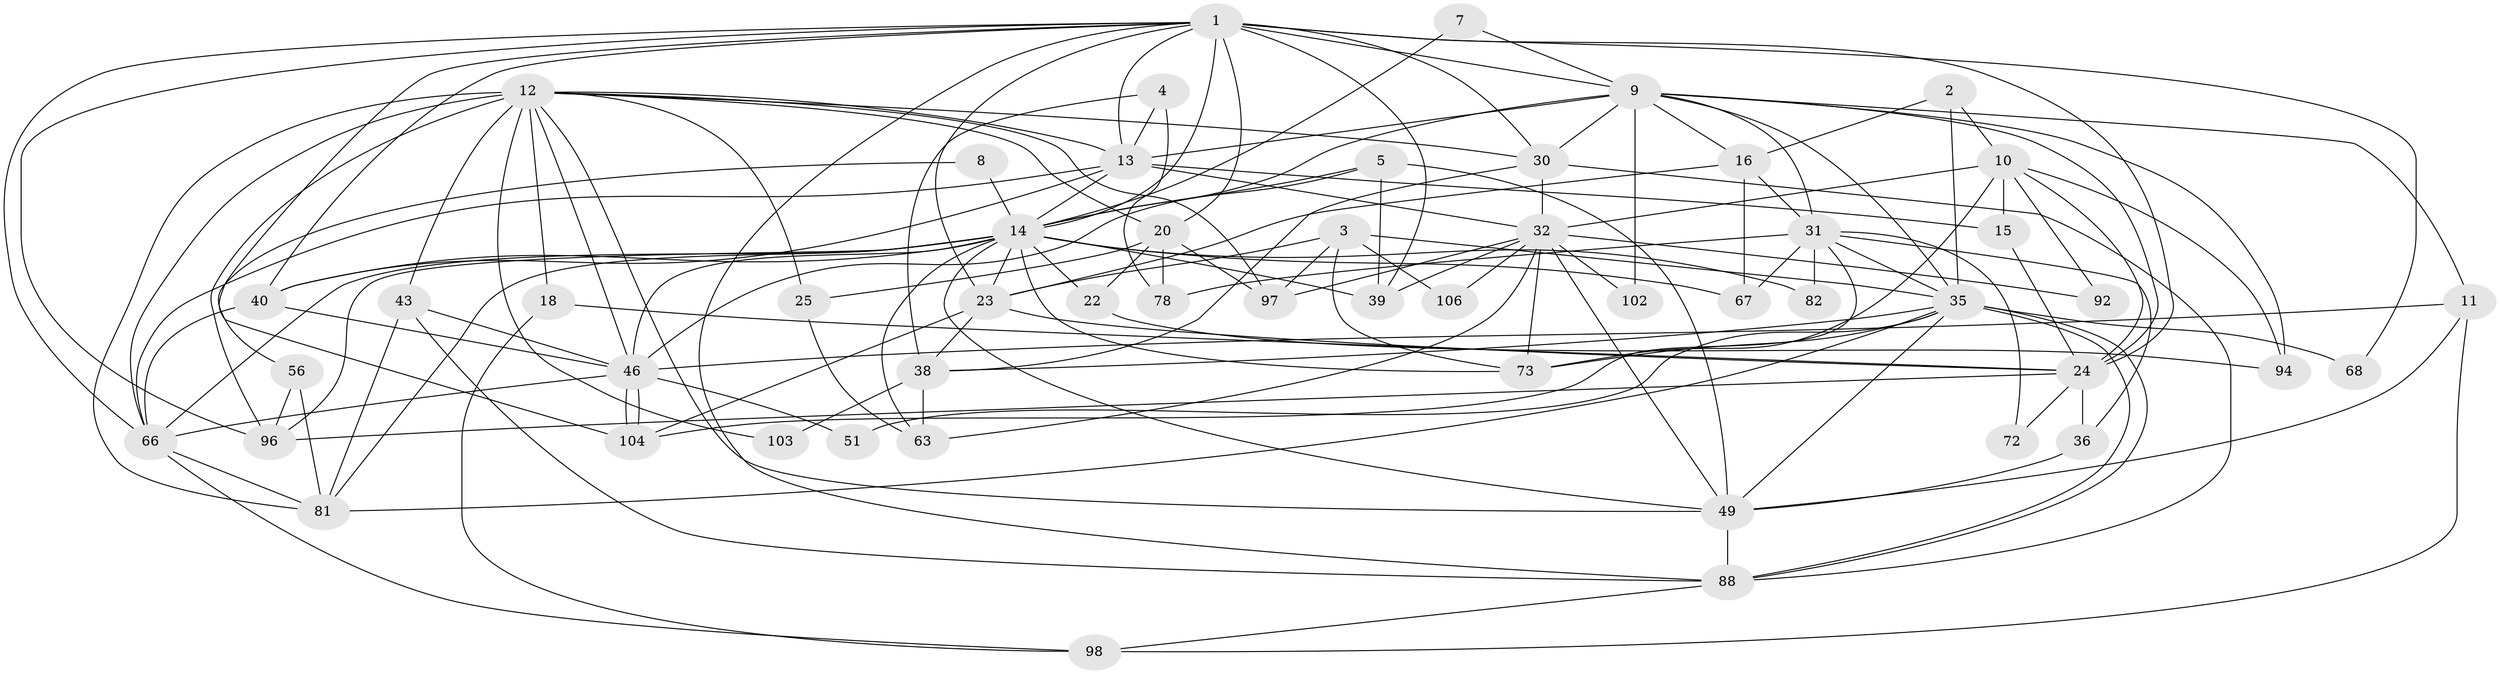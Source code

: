 // original degree distribution, {4: 0.2641509433962264, 3: 0.330188679245283, 2: 0.09433962264150944, 6: 0.12264150943396226, 5: 0.16037735849056603, 8: 0.009433962264150943, 9: 0.009433962264150943, 7: 0.009433962264150943}
// Generated by graph-tools (version 1.1) at 2025/14/03/09/25 04:14:50]
// undirected, 53 vertices, 145 edges
graph export_dot {
graph [start="1"]
  node [color=gray90,style=filled];
  1 [super="+29+28"];
  2;
  3 [super="+6"];
  4;
  5 [super="+21"];
  7;
  8;
  9 [super="+58+71"];
  10 [super="+17"];
  11;
  12 [super="+19+59"];
  13 [super="+42+84+87"];
  14 [super="+27"];
  15;
  16 [super="+26+61"];
  18;
  20 [super="+105"];
  22;
  23 [super="+50+45"];
  24 [super="+44"];
  25;
  30 [super="+90"];
  31 [super="+34+33"];
  32 [super="+80+37"];
  35 [super="+99+62+60"];
  36 [super="+55"];
  38;
  39 [super="+76"];
  40;
  43 [super="+69"];
  46 [super="+53"];
  49 [super="+101"];
  51;
  56;
  63;
  66 [super="+77"];
  67;
  68;
  72;
  73 [super="+86"];
  78;
  81 [super="+100+95"];
  82;
  88;
  92;
  94;
  96;
  97;
  98;
  102;
  103;
  104;
  106;
  1 -- 20;
  1 -- 68;
  1 -- 23;
  1 -- 9 [weight=2];
  1 -- 13;
  1 -- 30;
  1 -- 96;
  1 -- 40;
  1 -- 88;
  1 -- 104;
  1 -- 66;
  1 -- 39;
  1 -- 24;
  1 -- 14;
  2 -- 16;
  2 -- 35;
  2 -- 10;
  3 -- 97;
  3 -- 23;
  3 -- 73;
  3 -- 106;
  3 -- 35;
  4 -- 38;
  4 -- 78;
  4 -- 13;
  5 -- 46;
  5 -- 49;
  5 -- 39;
  5 -- 14;
  7 -- 9;
  7 -- 14;
  8 -- 56;
  8 -- 14;
  9 -- 13;
  9 -- 102;
  9 -- 24 [weight=2];
  9 -- 35;
  9 -- 11;
  9 -- 16;
  9 -- 94;
  9 -- 30 [weight=2];
  9 -- 31;
  9 -- 14;
  10 -- 92;
  10 -- 73;
  10 -- 32 [weight=2];
  10 -- 94;
  10 -- 15;
  10 -- 24;
  11 -- 98;
  11 -- 49;
  11 -- 46;
  12 -- 103;
  12 -- 66;
  12 -- 43 [weight=2];
  12 -- 96;
  12 -- 97;
  12 -- 13;
  12 -- 46;
  12 -- 49;
  12 -- 18;
  12 -- 81 [weight=2];
  12 -- 20;
  12 -- 25;
  12 -- 30;
  13 -- 40;
  13 -- 15;
  13 -- 66;
  13 -- 32;
  13 -- 14 [weight=2];
  14 -- 63;
  14 -- 81;
  14 -- 96;
  14 -- 66;
  14 -- 67;
  14 -- 39 [weight=2];
  14 -- 40;
  14 -- 73 [weight=3];
  14 -- 46;
  14 -- 49;
  14 -- 82;
  14 -- 22;
  14 -- 23;
  15 -- 24;
  16 -- 67;
  16 -- 23;
  16 -- 31;
  18 -- 98;
  18 -- 24;
  20 -- 22 [weight=2];
  20 -- 78;
  20 -- 97;
  20 -- 25;
  22 -- 94;
  23 -- 38;
  23 -- 104;
  23 -- 24;
  24 -- 36 [weight=2];
  24 -- 96;
  24 -- 72;
  25 -- 63;
  30 -- 88;
  30 -- 32;
  30 -- 38;
  31 -- 104;
  31 -- 67;
  31 -- 82;
  31 -- 72 [weight=2];
  31 -- 78;
  31 -- 35;
  31 -- 36;
  32 -- 63;
  32 -- 97;
  32 -- 106;
  32 -- 92;
  32 -- 49;
  32 -- 102;
  32 -- 73;
  32 -- 39;
  35 -- 88;
  35 -- 88;
  35 -- 51;
  35 -- 68;
  35 -- 81;
  35 -- 38;
  35 -- 73;
  35 -- 49;
  36 -- 49;
  38 -- 63;
  38 -- 103;
  40 -- 66;
  40 -- 46;
  43 -- 88;
  43 -- 81;
  43 -- 46;
  46 -- 104;
  46 -- 104;
  46 -- 51;
  46 -- 66;
  49 -- 88;
  56 -- 96;
  56 -- 81;
  66 -- 81;
  66 -- 98;
  88 -- 98;
}

